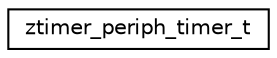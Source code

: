 digraph "Graphical Class Hierarchy"
{
 // LATEX_PDF_SIZE
  edge [fontname="Helvetica",fontsize="10",labelfontname="Helvetica",labelfontsize="10"];
  node [fontname="Helvetica",fontsize="10",shape=record];
  rankdir="LR";
  Node0 [label="ztimer_periph_timer_t",height=0.2,width=0.4,color="black", fillcolor="white", style="filled",URL="$structztimer__periph__timer__t.html",tooltip="ztimer periph context structure"];
}
